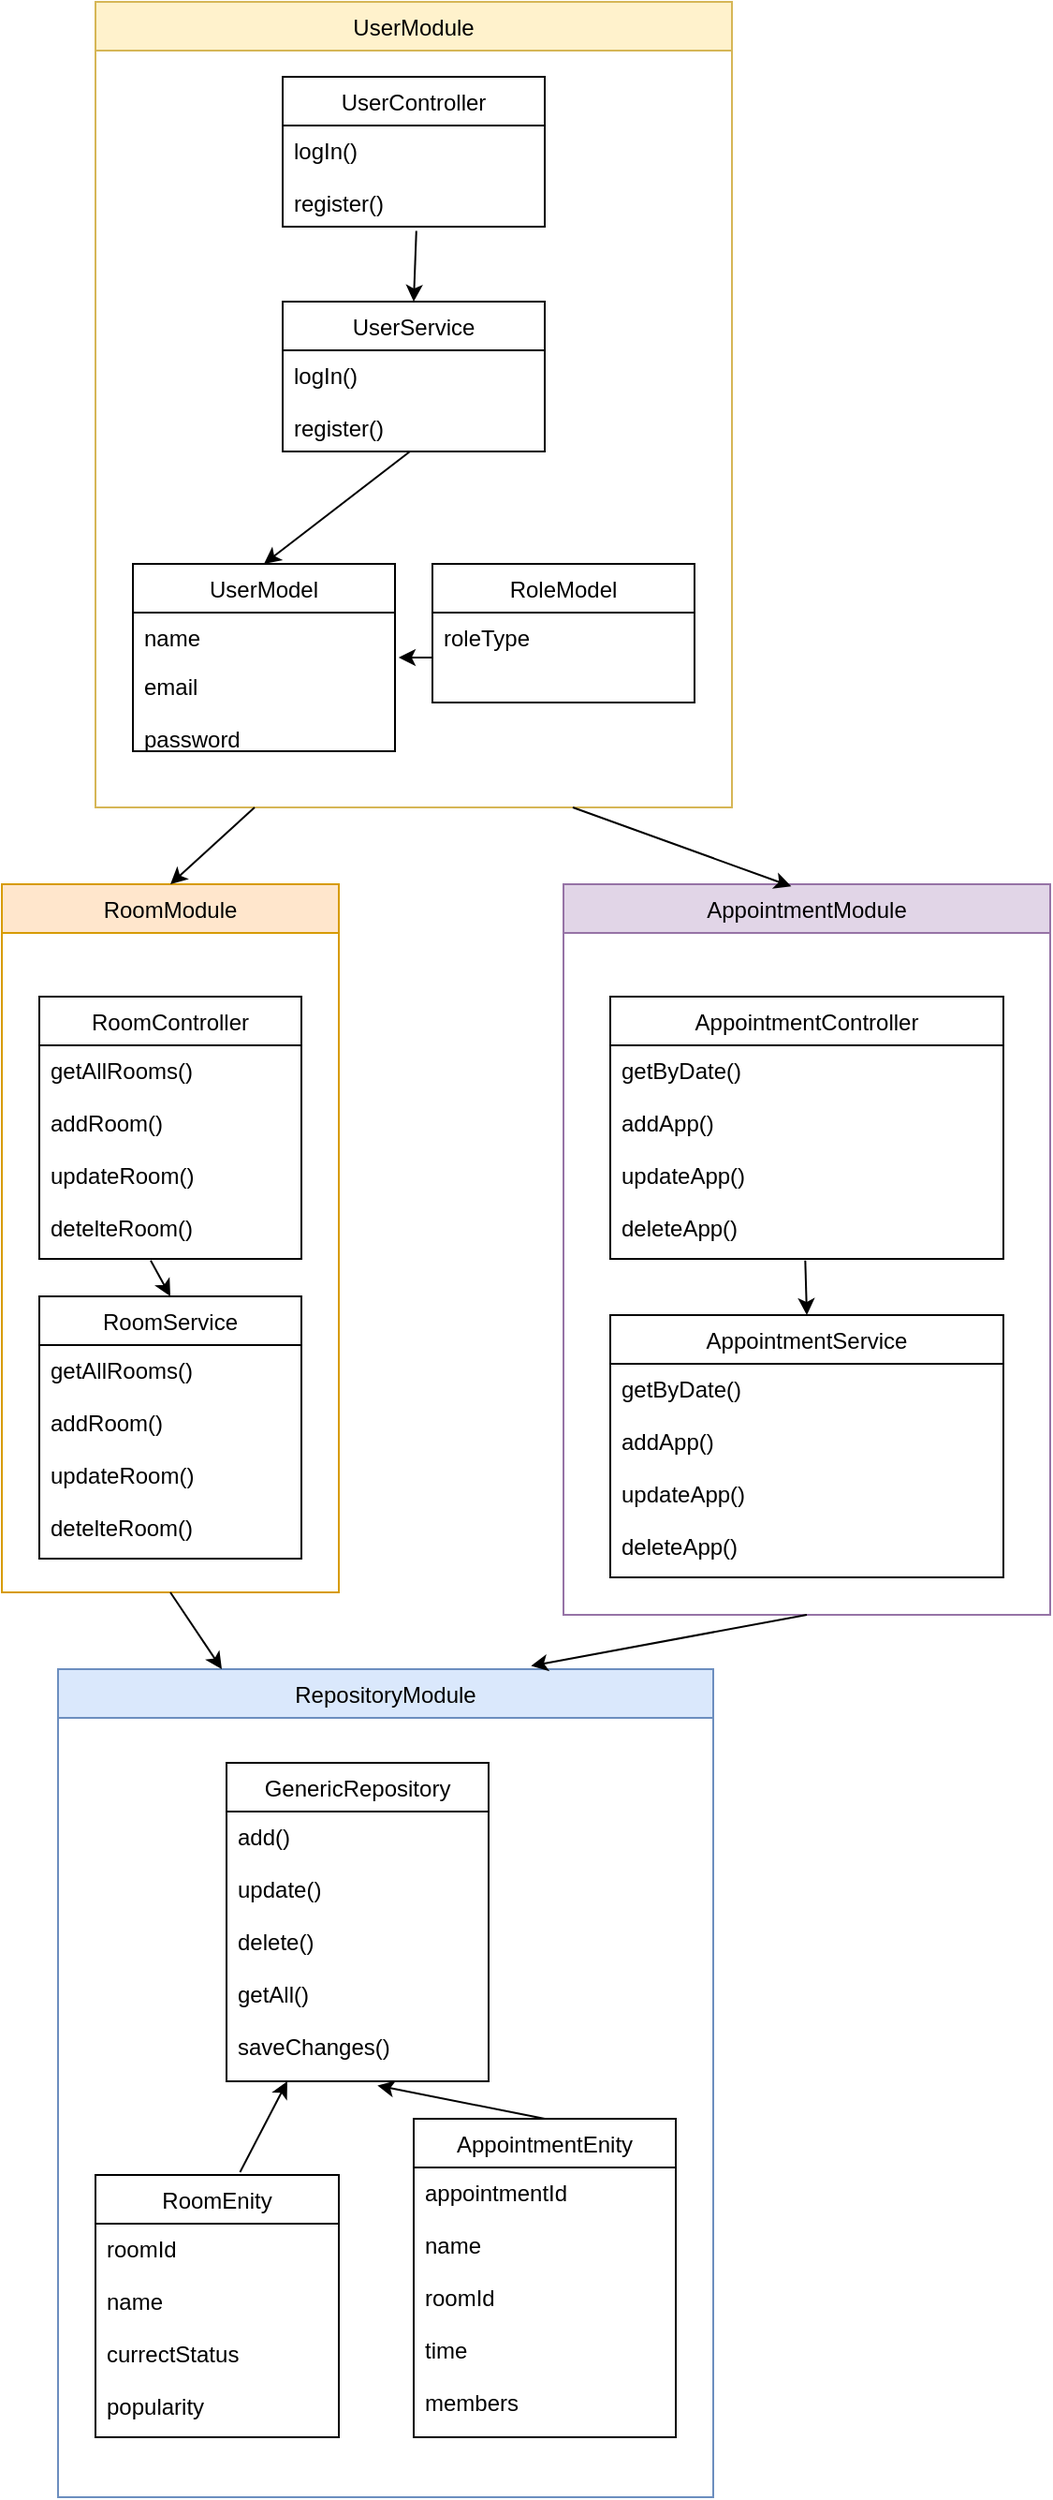 <mxfile version="13.9.9" type="device"><diagram id="txThs9l5sOzWy9csWkvt" name="Page-1"><mxGraphModel dx="1024" dy="2792" grid="1" gridSize="10" guides="1" tooltips="1" connect="1" arrows="1" fold="1" page="1" pageScale="1" pageWidth="850" pageHeight="1100" math="0" shadow="0"><root><mxCell id="0"/><mxCell id="1" parent="0"/><mxCell id="107-IEOnHse_30UmLulo-9" value="UserModel" style="swimlane;fontStyle=0;childLayout=stackLayout;horizontal=1;startSize=26;fillColor=none;horizontalStack=0;resizeParent=1;resizeParentMax=0;resizeLast=0;collapsible=1;marginBottom=0;" parent="1" vertex="1"><mxGeometry x="430" y="-910" width="140" height="100" as="geometry"/></mxCell><mxCell id="107-IEOnHse_30UmLulo-10" value="name" style="text;strokeColor=none;fillColor=none;align=left;verticalAlign=top;spacingLeft=4;spacingRight=4;overflow=hidden;rotatable=0;points=[[0,0.5],[1,0.5]];portConstraint=eastwest;" parent="107-IEOnHse_30UmLulo-9" vertex="1"><mxGeometry y="26" width="140" height="26" as="geometry"/></mxCell><mxCell id="107-IEOnHse_30UmLulo-11" value="email&#10;&#10;password&#10;&#10;&#10;" style="text;strokeColor=none;fillColor=none;align=left;verticalAlign=top;spacingLeft=4;spacingRight=4;overflow=hidden;rotatable=0;points=[[0,0.5],[1,0.5]];portConstraint=eastwest;" parent="107-IEOnHse_30UmLulo-9" vertex="1"><mxGeometry y="52" width="140" height="48" as="geometry"/></mxCell><mxCell id="107-IEOnHse_30UmLulo-13" value="RoleModel" style="swimlane;fontStyle=0;childLayout=stackLayout;horizontal=1;startSize=26;fillColor=none;horizontalStack=0;resizeParent=1;resizeParentMax=0;resizeLast=0;collapsible=1;marginBottom=0;" parent="1" vertex="1"><mxGeometry x="590" y="-910" width="140" height="74" as="geometry"/></mxCell><mxCell id="107-IEOnHse_30UmLulo-15" value="roleType" style="text;strokeColor=none;fillColor=none;align=left;verticalAlign=top;spacingLeft=4;spacingRight=4;overflow=hidden;rotatable=0;points=[[0,0.5],[1,0.5]];portConstraint=eastwest;" parent="107-IEOnHse_30UmLulo-13" vertex="1"><mxGeometry y="26" width="140" height="48" as="geometry"/></mxCell><mxCell id="107-IEOnHse_30UmLulo-16" value="UserService" style="swimlane;fontStyle=0;childLayout=stackLayout;horizontal=1;startSize=26;fillColor=none;horizontalStack=0;resizeParent=1;resizeParentMax=0;resizeLast=0;collapsible=1;marginBottom=0;" parent="1" vertex="1"><mxGeometry x="510" y="-1050" width="140" height="80" as="geometry"/></mxCell><mxCell id="107-IEOnHse_30UmLulo-17" value="logIn()&#10;&#10;register()" style="text;strokeColor=none;fillColor=none;align=left;verticalAlign=top;spacingLeft=4;spacingRight=4;overflow=hidden;rotatable=0;points=[[0,0.5],[1,0.5]];portConstraint=eastwest;" parent="107-IEOnHse_30UmLulo-16" vertex="1"><mxGeometry y="26" width="140" height="54" as="geometry"/></mxCell><mxCell id="107-IEOnHse_30UmLulo-19" value="UserController" style="swimlane;fontStyle=0;childLayout=stackLayout;horizontal=1;startSize=26;fillColor=none;horizontalStack=0;resizeParent=1;resizeParentMax=0;resizeLast=0;collapsible=1;marginBottom=0;" parent="1" vertex="1"><mxGeometry x="510" y="-1170" width="140" height="80" as="geometry"/></mxCell><mxCell id="107-IEOnHse_30UmLulo-20" value="logIn()&#10;&#10;register()" style="text;strokeColor=none;fillColor=none;align=left;verticalAlign=top;spacingLeft=4;spacingRight=4;overflow=hidden;rotatable=0;points=[[0,0.5],[1,0.5]];portConstraint=eastwest;" parent="107-IEOnHse_30UmLulo-19" vertex="1"><mxGeometry y="26" width="140" height="54" as="geometry"/></mxCell><mxCell id="107-IEOnHse_30UmLulo-21" value="RoomEnity" style="swimlane;fontStyle=0;childLayout=stackLayout;horizontal=1;startSize=26;fillColor=none;horizontalStack=0;resizeParent=1;resizeParentMax=0;resizeLast=0;collapsible=1;marginBottom=0;" parent="1" vertex="1"><mxGeometry x="410" y="-50" width="130" height="140" as="geometry"/></mxCell><mxCell id="107-IEOnHse_30UmLulo-22" value="roomId&#10;&#10;name&#10;&#10;currectStatus&#10;&#10;popularity" style="text;strokeColor=none;fillColor=none;align=left;verticalAlign=top;spacingLeft=4;spacingRight=4;overflow=hidden;rotatable=0;points=[[0,0.5],[1,0.5]];portConstraint=eastwest;" parent="107-IEOnHse_30UmLulo-21" vertex="1"><mxGeometry y="26" width="130" height="114" as="geometry"/></mxCell><mxCell id="107-IEOnHse_30UmLulo-24" value="AppointmentEnity" style="swimlane;fontStyle=0;childLayout=stackLayout;horizontal=1;startSize=26;fillColor=none;horizontalStack=0;resizeParent=1;resizeParentMax=0;resizeLast=0;collapsible=1;marginBottom=0;" parent="1" vertex="1"><mxGeometry x="580" y="-80" width="140" height="170" as="geometry"/></mxCell><mxCell id="107-IEOnHse_30UmLulo-25" value="appointmentId&#10;&#10;name&#10;&#10;roomId&#10;&#10;time&#10;&#10;members" style="text;strokeColor=none;fillColor=none;align=left;verticalAlign=top;spacingLeft=4;spacingRight=4;overflow=hidden;rotatable=0;points=[[0,0.5],[1,0.5]];portConstraint=eastwest;" parent="107-IEOnHse_30UmLulo-24" vertex="1"><mxGeometry y="26" width="140" height="144" as="geometry"/></mxCell><mxCell id="107-IEOnHse_30UmLulo-26" value="GenericRepository" style="swimlane;fontStyle=0;childLayout=stackLayout;horizontal=1;startSize=26;fillColor=none;horizontalStack=0;resizeParent=1;resizeParentMax=0;resizeLast=0;collapsible=1;marginBottom=0;" parent="1" vertex="1"><mxGeometry x="480" y="-270" width="140" height="170" as="geometry"/></mxCell><mxCell id="107-IEOnHse_30UmLulo-27" value="add()&#10;&#10;update()&#10;&#10;delete()&#10;&#10;getAll()&#10;&#10;saveChanges()" style="text;strokeColor=none;fillColor=none;align=left;verticalAlign=top;spacingLeft=4;spacingRight=4;overflow=hidden;rotatable=0;points=[[0,0.5],[1,0.5]];portConstraint=eastwest;" parent="107-IEOnHse_30UmLulo-26" vertex="1"><mxGeometry y="26" width="140" height="144" as="geometry"/></mxCell><mxCell id="107-IEOnHse_30UmLulo-28" value="RoomService" style="swimlane;fontStyle=0;childLayout=stackLayout;horizontal=1;startSize=26;fillColor=none;horizontalStack=0;resizeParent=1;resizeParentMax=0;resizeLast=0;collapsible=1;marginBottom=0;" parent="1" vertex="1"><mxGeometry x="380" y="-519" width="140" height="140" as="geometry"/></mxCell><mxCell id="107-IEOnHse_30UmLulo-29" value="getAllRooms()&#10;&#10;addRoom()&#10;&#10;updateRoom()&#10;&#10;detelteRoom()" style="text;strokeColor=none;fillColor=none;align=left;verticalAlign=top;spacingLeft=4;spacingRight=4;overflow=hidden;rotatable=0;points=[[0,0.5],[1,0.5]];portConstraint=eastwest;" parent="107-IEOnHse_30UmLulo-28" vertex="1"><mxGeometry y="26" width="140" height="114" as="geometry"/></mxCell><mxCell id="107-IEOnHse_30UmLulo-30" value="AppointmentService" style="swimlane;fontStyle=0;childLayout=stackLayout;horizontal=1;startSize=26;fillColor=none;horizontalStack=0;resizeParent=1;resizeParentMax=0;resizeLast=0;collapsible=1;marginBottom=0;" parent="1" vertex="1"><mxGeometry x="685" y="-509" width="210" height="140" as="geometry"/></mxCell><mxCell id="107-IEOnHse_30UmLulo-31" value="getByDate()&#10;&#10;addApp()&#10;&#10;updateApp()&#10;&#10;deleteApp()" style="text;strokeColor=none;fillColor=none;align=left;verticalAlign=top;spacingLeft=4;spacingRight=4;overflow=hidden;rotatable=0;points=[[0,0.5],[1,0.5]];portConstraint=eastwest;" parent="107-IEOnHse_30UmLulo-30" vertex="1"><mxGeometry y="26" width="210" height="114" as="geometry"/></mxCell><mxCell id="107-IEOnHse_30UmLulo-32" value="RoomController" style="swimlane;fontStyle=0;childLayout=stackLayout;horizontal=1;startSize=26;fillColor=none;horizontalStack=0;resizeParent=1;resizeParentMax=0;resizeLast=0;collapsible=1;marginBottom=0;" parent="1" vertex="1"><mxGeometry x="380" y="-679" width="140" height="140" as="geometry"/></mxCell><mxCell id="107-IEOnHse_30UmLulo-33" value="getAllRooms()&#10;&#10;addRoom()&#10;&#10;updateRoom()&#10;&#10;detelteRoom()" style="text;strokeColor=none;fillColor=none;align=left;verticalAlign=top;spacingLeft=4;spacingRight=4;overflow=hidden;rotatable=0;points=[[0,0.5],[1,0.5]];portConstraint=eastwest;" parent="107-IEOnHse_30UmLulo-32" vertex="1"><mxGeometry y="26" width="140" height="114" as="geometry"/></mxCell><mxCell id="107-IEOnHse_30UmLulo-34" value="AppointmentController" style="swimlane;fontStyle=0;childLayout=stackLayout;horizontal=1;startSize=26;fillColor=none;horizontalStack=0;resizeParent=1;resizeParentMax=0;resizeLast=0;collapsible=1;marginBottom=0;" parent="1" vertex="1"><mxGeometry x="685" y="-679" width="210" height="140" as="geometry"/></mxCell><mxCell id="107-IEOnHse_30UmLulo-35" value="getByDate()&#10;&#10;addApp()&#10;&#10;updateApp()&#10;&#10;deleteApp()" style="text;strokeColor=none;fillColor=none;align=left;verticalAlign=top;spacingLeft=4;spacingRight=4;overflow=hidden;rotatable=0;points=[[0,0.5],[1,0.5]];portConstraint=eastwest;" parent="107-IEOnHse_30UmLulo-34" vertex="1"><mxGeometry y="26" width="210" height="114" as="geometry"/></mxCell><mxCell id="107-IEOnHse_30UmLulo-37" value="RepositoryModule" style="swimlane;fontStyle=0;childLayout=stackLayout;horizontal=1;startSize=26;fillColor=#dae8fc;horizontalStack=0;resizeParent=1;resizeParentMax=0;resizeLast=0;collapsible=1;marginBottom=0;strokeColor=#6c8ebf;" parent="1" vertex="1"><mxGeometry x="390" y="-320" width="350" height="442" as="geometry"/></mxCell><mxCell id="107-IEOnHse_30UmLulo-44" value="RoomModule" style="swimlane;fontStyle=0;childLayout=stackLayout;horizontal=1;startSize=26;fillColor=#ffe6cc;horizontalStack=0;resizeParent=1;resizeParentMax=0;resizeLast=0;collapsible=1;marginBottom=0;strokeColor=#d79b00;" parent="1" vertex="1"><mxGeometry x="360" y="-739" width="180" height="378" as="geometry"/></mxCell><mxCell id="107-IEOnHse_30UmLulo-48" value="AppointmentModule" style="swimlane;fontStyle=0;childLayout=stackLayout;horizontal=1;startSize=26;fillColor=#e1d5e7;horizontalStack=0;resizeParent=1;resizeParentMax=0;resizeLast=0;collapsible=1;marginBottom=0;strokeColor=#9673a6;" parent="1" vertex="1"><mxGeometry x="660" y="-739" width="260" height="390" as="geometry"/></mxCell><mxCell id="107-IEOnHse_30UmLulo-52" value="UserModule" style="swimlane;fontStyle=0;childLayout=stackLayout;horizontal=1;startSize=26;fillColor=#fff2cc;horizontalStack=0;resizeParent=1;resizeParentMax=0;resizeLast=0;collapsible=1;marginBottom=0;strokeColor=#d6b656;" parent="1" vertex="1"><mxGeometry x="410" y="-1210" width="340" height="430" as="geometry"/></mxCell><mxCell id="107-IEOnHse_30UmLulo-64" value="" style="endArrow=classic;html=1;exitX=0.5;exitY=1;exitDx=0;exitDy=0;entryX=0.25;entryY=0;entryDx=0;entryDy=0;" parent="1" source="107-IEOnHse_30UmLulo-44" target="107-IEOnHse_30UmLulo-37" edge="1"><mxGeometry width="50" height="50" relative="1" as="geometry"><mxPoint x="710" y="-160" as="sourcePoint"/><mxPoint x="760" y="-210" as="targetPoint"/></mxGeometry></mxCell><mxCell id="107-IEOnHse_30UmLulo-65" value="" style="endArrow=classic;html=1;exitX=0.5;exitY=1;exitDx=0;exitDy=0;entryX=0.722;entryY=-0.004;entryDx=0;entryDy=0;entryPerimeter=0;" parent="1" source="107-IEOnHse_30UmLulo-48" target="107-IEOnHse_30UmLulo-37" edge="1"><mxGeometry width="50" height="50" relative="1" as="geometry"><mxPoint x="440" y="-351" as="sourcePoint"/><mxPoint x="487.5" y="-310" as="targetPoint"/></mxGeometry></mxCell><mxCell id="107-IEOnHse_30UmLulo-66" value="" style="endArrow=classic;html=1;exitX=0.25;exitY=1;exitDx=0;exitDy=0;entryX=0.5;entryY=0;entryDx=0;entryDy=0;" parent="1" source="107-IEOnHse_30UmLulo-52" target="107-IEOnHse_30UmLulo-44" edge="1"><mxGeometry width="50" height="50" relative="1" as="geometry"><mxPoint x="740" y="-339" as="sourcePoint"/><mxPoint x="652.7" y="-311.768" as="targetPoint"/></mxGeometry></mxCell><mxCell id="107-IEOnHse_30UmLulo-67" value="" style="endArrow=classic;html=1;exitX=0.75;exitY=1;exitDx=0;exitDy=0;entryX=0.468;entryY=0.003;entryDx=0;entryDy=0;entryPerimeter=0;" parent="1" source="107-IEOnHse_30UmLulo-52" target="107-IEOnHse_30UmLulo-48" edge="1"><mxGeometry width="50" height="50" relative="1" as="geometry"><mxPoint x="505" y="-770" as="sourcePoint"/><mxPoint x="440" y="-729" as="targetPoint"/></mxGeometry></mxCell><mxCell id="107-IEOnHse_30UmLulo-68" value="" style="endArrow=classic;html=1;exitX=0.51;exitY=1.041;exitDx=0;exitDy=0;entryX=0.5;entryY=0;entryDx=0;entryDy=0;exitPerimeter=0;" parent="1" source="107-IEOnHse_30UmLulo-20" target="107-IEOnHse_30UmLulo-16" edge="1"><mxGeometry width="50" height="50" relative="1" as="geometry"><mxPoint x="515" y="-760" as="sourcePoint"/><mxPoint x="450" y="-719" as="targetPoint"/></mxGeometry></mxCell><mxCell id="107-IEOnHse_30UmLulo-69" value="" style="endArrow=classic;html=1;entryX=0.5;entryY=0;entryDx=0;entryDy=0;" parent="1" target="107-IEOnHse_30UmLulo-9" edge="1"><mxGeometry width="50" height="50" relative="1" as="geometry"><mxPoint x="578" y="-970" as="sourcePoint"/><mxPoint x="590" y="-1040" as="targetPoint"/></mxGeometry></mxCell><mxCell id="107-IEOnHse_30UmLulo-70" value="" style="endArrow=classic;html=1;exitX=0;exitY=0.5;exitDx=0;exitDy=0;entryX=1.014;entryY=0.923;entryDx=0;entryDy=0;entryPerimeter=0;" parent="1" source="107-IEOnHse_30UmLulo-15" target="107-IEOnHse_30UmLulo-10" edge="1"><mxGeometry width="50" height="50" relative="1" as="geometry"><mxPoint x="601.4" y="-1067.786" as="sourcePoint"/><mxPoint x="600" y="-1030" as="targetPoint"/></mxGeometry></mxCell><mxCell id="107-IEOnHse_30UmLulo-71" value="" style="endArrow=classic;html=1;exitX=0.425;exitY=1.008;exitDx=0;exitDy=0;entryX=0.5;entryY=0;entryDx=0;entryDy=0;exitPerimeter=0;" parent="1" source="107-IEOnHse_30UmLulo-33" target="107-IEOnHse_30UmLulo-28" edge="1"><mxGeometry width="50" height="50" relative="1" as="geometry"><mxPoint x="631.4" y="-1057.786" as="sourcePoint"/><mxPoint x="630" y="-1020" as="targetPoint"/></mxGeometry></mxCell><mxCell id="107-IEOnHse_30UmLulo-72" value="" style="endArrow=classic;html=1;exitX=0.496;exitY=1.008;exitDx=0;exitDy=0;entryX=0.5;entryY=0;entryDx=0;entryDy=0;exitPerimeter=0;" parent="1" source="107-IEOnHse_30UmLulo-35" target="107-IEOnHse_30UmLulo-30" edge="1"><mxGeometry width="50" height="50" relative="1" as="geometry"><mxPoint x="489.5" y="-528.088" as="sourcePoint"/><mxPoint x="500" y="-509" as="targetPoint"/></mxGeometry></mxCell><mxCell id="107-IEOnHse_30UmLulo-73" value="" style="endArrow=classic;html=1;exitX=0.594;exitY=-0.011;exitDx=0;exitDy=0;exitPerimeter=0;" parent="1" source="107-IEOnHse_30UmLulo-21" target="107-IEOnHse_30UmLulo-27" edge="1"><mxGeometry width="50" height="50" relative="1" as="geometry"><mxPoint x="439.5" y="-518.088" as="sourcePoint"/><mxPoint x="450" y="-499" as="targetPoint"/></mxGeometry></mxCell><mxCell id="107-IEOnHse_30UmLulo-74" value="" style="endArrow=classic;html=1;exitX=0.5;exitY=0;exitDx=0;exitDy=0;entryX=0.576;entryY=1.016;entryDx=0;entryDy=0;entryPerimeter=0;" parent="1" source="107-IEOnHse_30UmLulo-24" target="107-IEOnHse_30UmLulo-27" edge="1"><mxGeometry width="50" height="50" relative="1" as="geometry"><mxPoint x="497.22" y="-41.54" as="sourcePoint"/><mxPoint x="522.476" y="-90" as="targetPoint"/></mxGeometry></mxCell></root></mxGraphModel></diagram></mxfile>